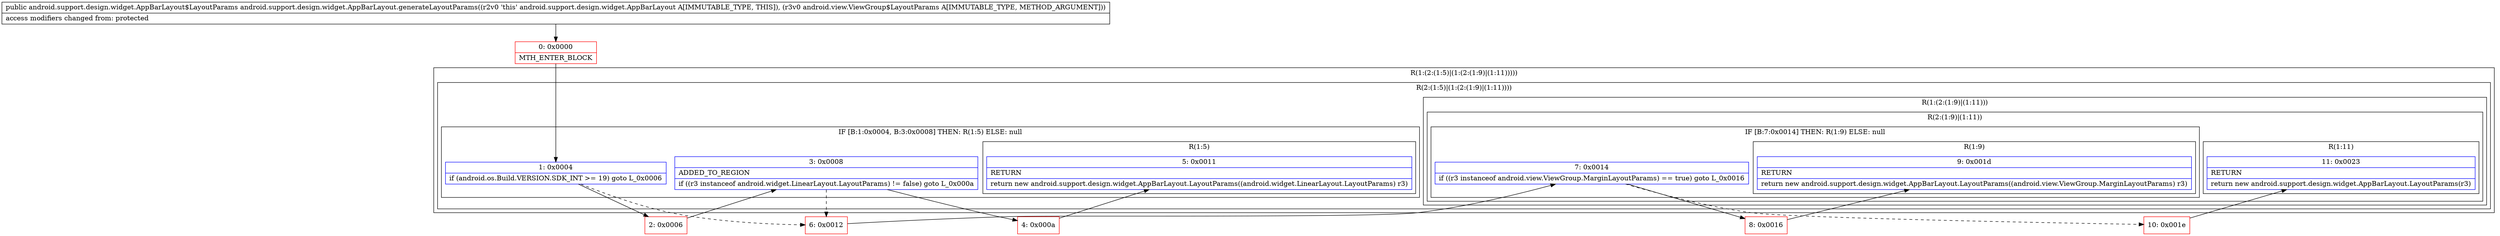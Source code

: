digraph "CFG forandroid.support.design.widget.AppBarLayout.generateLayoutParams(Landroid\/view\/ViewGroup$LayoutParams;)Landroid\/support\/design\/widget\/AppBarLayout$LayoutParams;" {
subgraph cluster_Region_600773389 {
label = "R(1:(2:(1:5)|(1:(2:(1:9)|(1:11)))))";
node [shape=record,color=blue];
subgraph cluster_Region_1472522578 {
label = "R(2:(1:5)|(1:(2:(1:9)|(1:11))))";
node [shape=record,color=blue];
subgraph cluster_IfRegion_467218215 {
label = "IF [B:1:0x0004, B:3:0x0008] THEN: R(1:5) ELSE: null";
node [shape=record,color=blue];
Node_1 [shape=record,label="{1\:\ 0x0004|if (android.os.Build.VERSION.SDK_INT \>= 19) goto L_0x0006\l}"];
Node_3 [shape=record,label="{3\:\ 0x0008|ADDED_TO_REGION\l|if ((r3 instanceof android.widget.LinearLayout.LayoutParams) != false) goto L_0x000a\l}"];
subgraph cluster_Region_55540853 {
label = "R(1:5)";
node [shape=record,color=blue];
Node_5 [shape=record,label="{5\:\ 0x0011|RETURN\l|return new android.support.design.widget.AppBarLayout.LayoutParams((android.widget.LinearLayout.LayoutParams) r3)\l}"];
}
}
subgraph cluster_Region_1480802410 {
label = "R(1:(2:(1:9)|(1:11)))";
node [shape=record,color=blue];
subgraph cluster_Region_675130441 {
label = "R(2:(1:9)|(1:11))";
node [shape=record,color=blue];
subgraph cluster_IfRegion_2052005502 {
label = "IF [B:7:0x0014] THEN: R(1:9) ELSE: null";
node [shape=record,color=blue];
Node_7 [shape=record,label="{7\:\ 0x0014|if ((r3 instanceof android.view.ViewGroup.MarginLayoutParams) == true) goto L_0x0016\l}"];
subgraph cluster_Region_35355030 {
label = "R(1:9)";
node [shape=record,color=blue];
Node_9 [shape=record,label="{9\:\ 0x001d|RETURN\l|return new android.support.design.widget.AppBarLayout.LayoutParams((android.view.ViewGroup.MarginLayoutParams) r3)\l}"];
}
}
subgraph cluster_Region_1083779503 {
label = "R(1:11)";
node [shape=record,color=blue];
Node_11 [shape=record,label="{11\:\ 0x0023|RETURN\l|return new android.support.design.widget.AppBarLayout.LayoutParams(r3)\l}"];
}
}
}
}
}
Node_0 [shape=record,color=red,label="{0\:\ 0x0000|MTH_ENTER_BLOCK\l}"];
Node_2 [shape=record,color=red,label="{2\:\ 0x0006}"];
Node_4 [shape=record,color=red,label="{4\:\ 0x000a}"];
Node_6 [shape=record,color=red,label="{6\:\ 0x0012}"];
Node_8 [shape=record,color=red,label="{8\:\ 0x0016}"];
Node_10 [shape=record,color=red,label="{10\:\ 0x001e}"];
MethodNode[shape=record,label="{public android.support.design.widget.AppBarLayout$LayoutParams android.support.design.widget.AppBarLayout.generateLayoutParams((r2v0 'this' android.support.design.widget.AppBarLayout A[IMMUTABLE_TYPE, THIS]), (r3v0 android.view.ViewGroup$LayoutParams A[IMMUTABLE_TYPE, METHOD_ARGUMENT]))  | access modifiers changed from: protected\l}"];
MethodNode -> Node_0;
Node_1 -> Node_2;
Node_1 -> Node_6[style=dashed];
Node_3 -> Node_4;
Node_3 -> Node_6[style=dashed];
Node_7 -> Node_8;
Node_7 -> Node_10[style=dashed];
Node_0 -> Node_1;
Node_2 -> Node_3;
Node_4 -> Node_5;
Node_6 -> Node_7;
Node_8 -> Node_9;
Node_10 -> Node_11;
}

